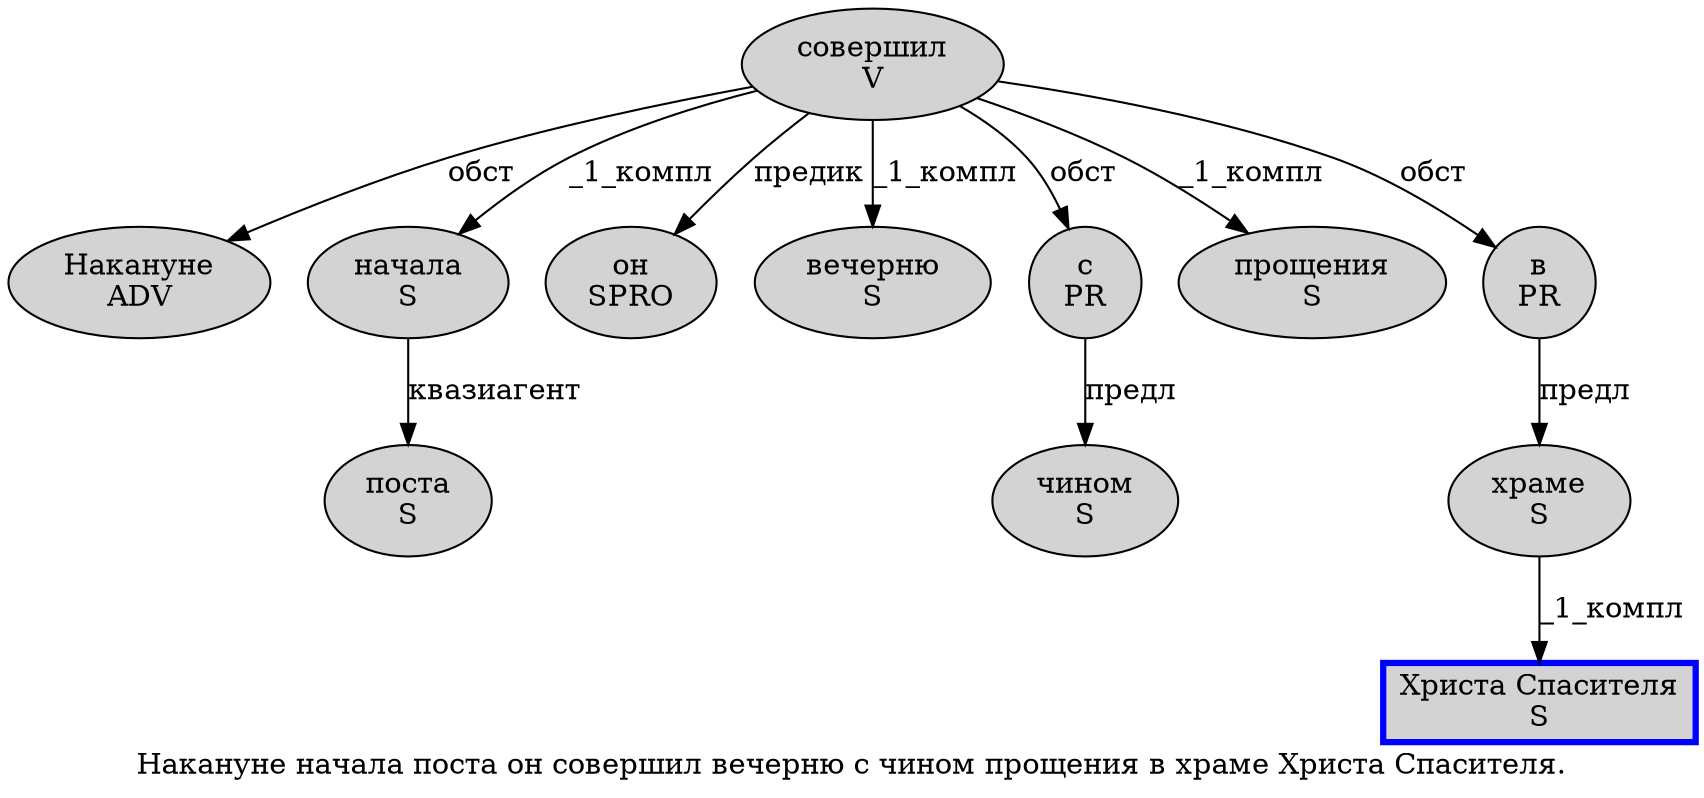 digraph SENTENCE_1058 {
	graph [label="Накануне начала поста он совершил вечерню с чином прощения в храме Христа Спасителя."]
	node [style=filled]
		0 [label="Накануне
ADV" color="" fillcolor=lightgray penwidth=1 shape=ellipse]
		1 [label="начала
S" color="" fillcolor=lightgray penwidth=1 shape=ellipse]
		2 [label="поста
S" color="" fillcolor=lightgray penwidth=1 shape=ellipse]
		3 [label="он
SPRO" color="" fillcolor=lightgray penwidth=1 shape=ellipse]
		4 [label="совершил
V" color="" fillcolor=lightgray penwidth=1 shape=ellipse]
		5 [label="вечерню
S" color="" fillcolor=lightgray penwidth=1 shape=ellipse]
		6 [label="с
PR" color="" fillcolor=lightgray penwidth=1 shape=ellipse]
		7 [label="чином
S" color="" fillcolor=lightgray penwidth=1 shape=ellipse]
		8 [label="прощения
S" color="" fillcolor=lightgray penwidth=1 shape=ellipse]
		9 [label="в
PR" color="" fillcolor=lightgray penwidth=1 shape=ellipse]
		10 [label="храме
S" color="" fillcolor=lightgray penwidth=1 shape=ellipse]
		11 [label="Христа Спасителя
S" color=blue fillcolor=lightgray penwidth=3 shape=box]
			4 -> 0 [label="обст"]
			4 -> 1 [label="_1_компл"]
			4 -> 3 [label="предик"]
			4 -> 5 [label="_1_компл"]
			4 -> 6 [label="обст"]
			4 -> 8 [label="_1_компл"]
			4 -> 9 [label="обст"]
			10 -> 11 [label="_1_компл"]
			1 -> 2 [label="квазиагент"]
			6 -> 7 [label="предл"]
			9 -> 10 [label="предл"]
}
